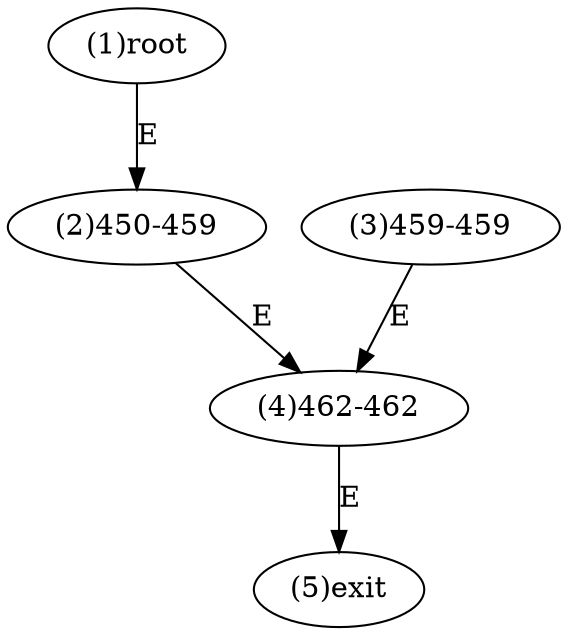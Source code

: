 digraph "" { 
1[ label="(1)root"];
2[ label="(2)450-459"];
3[ label="(3)459-459"];
4[ label="(4)462-462"];
5[ label="(5)exit"];
1->2[ label="E"];
2->4[ label="E"];
3->4[ label="E"];
4->5[ label="E"];
}